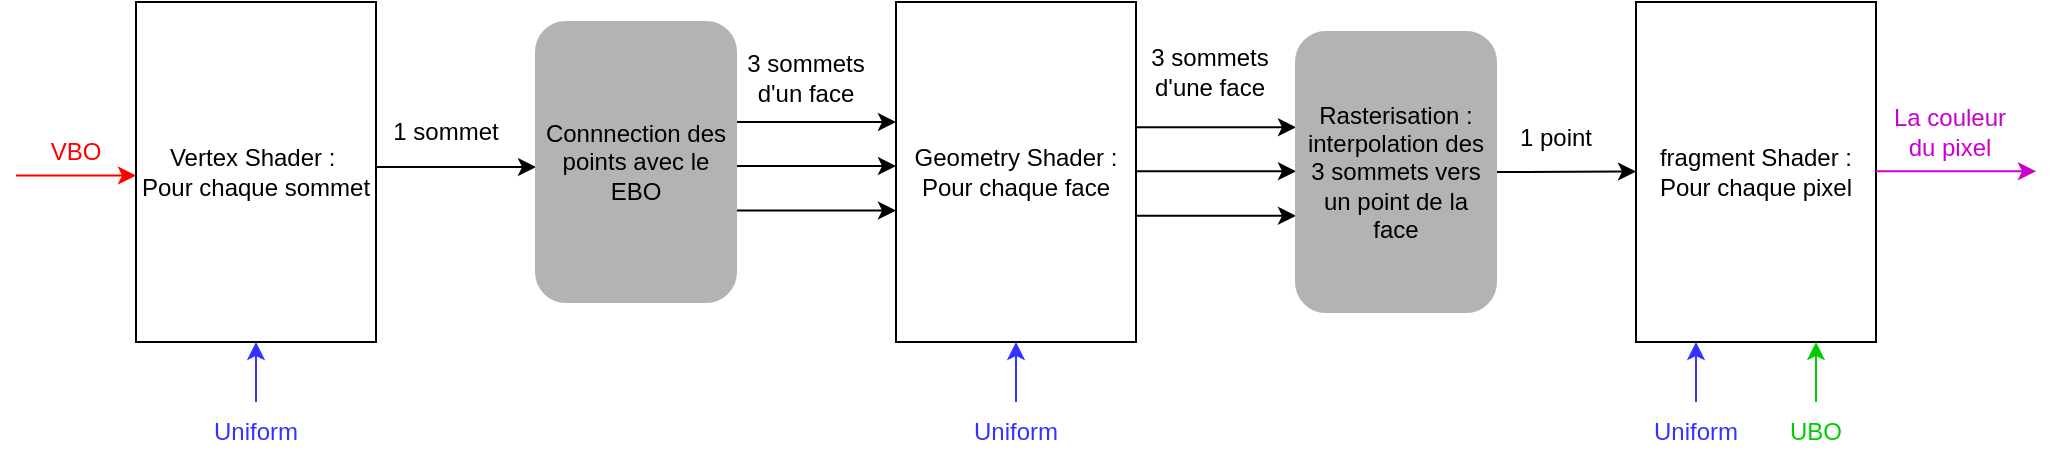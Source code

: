 <mxfile version="21.6.1" type="device">
  <diagram name="Page-1" id="LJhDoYM8GGtGKUL-O_BZ">
    <mxGraphModel dx="1150" dy="711" grid="1" gridSize="10" guides="1" tooltips="1" connect="1" arrows="1" fold="1" page="1" pageScale="1" pageWidth="1169" pageHeight="1654" math="0" shadow="0">
      <root>
        <mxCell id="0" />
        <mxCell id="1" parent="0" />
        <mxCell id="R9aIYXGMt73mxW7MGIt1-1" value="Vertex Shader :&amp;nbsp;&lt;br&gt;Pour chaque sommet" style="rounded=0;whiteSpace=wrap;html=1;" parent="1" vertex="1">
          <mxGeometry x="420" y="290" width="120" height="170" as="geometry" />
        </mxCell>
        <mxCell id="R9aIYXGMt73mxW7MGIt1-2" value="" style="endArrow=classic;html=1;rounded=0;fontColor=#FF0000;strokeColor=#FF0000;" parent="1" edge="1">
          <mxGeometry width="50" height="50" relative="1" as="geometry">
            <mxPoint x="360" y="376.76" as="sourcePoint" />
            <mxPoint x="420" y="376.76" as="targetPoint" />
          </mxGeometry>
        </mxCell>
        <mxCell id="R9aIYXGMt73mxW7MGIt1-3" value="VBO" style="text;html=1;strokeColor=none;fillColor=none;align=center;verticalAlign=middle;whiteSpace=wrap;rounded=0;fontColor=#FF0000;" parent="1" vertex="1">
          <mxGeometry x="360" y="350" width="60" height="30" as="geometry" />
        </mxCell>
        <mxCell id="R9aIYXGMt73mxW7MGIt1-4" value="Uniform" style="text;html=1;strokeColor=none;fillColor=none;align=center;verticalAlign=middle;whiteSpace=wrap;rounded=0;fontColor=#3333FF;" parent="1" vertex="1">
          <mxGeometry x="450" y="490" width="60" height="30" as="geometry" />
        </mxCell>
        <mxCell id="R9aIYXGMt73mxW7MGIt1-5" value="" style="endArrow=classic;html=1;rounded=0;fontColor=#FF0000;strokeColor=#3333FF;" parent="1" edge="1">
          <mxGeometry width="50" height="50" relative="1" as="geometry">
            <mxPoint x="480" y="490" as="sourcePoint" />
            <mxPoint x="480" y="460" as="targetPoint" />
          </mxGeometry>
        </mxCell>
        <mxCell id="R9aIYXGMt73mxW7MGIt1-12" value="" style="endArrow=classic;html=1;rounded=0;" parent="1" edge="1">
          <mxGeometry width="50" height="50" relative="1" as="geometry">
            <mxPoint x="540" y="372.5" as="sourcePoint" />
            <mxPoint x="620" y="372.5" as="targetPoint" />
          </mxGeometry>
        </mxCell>
        <mxCell id="j9u7WpE4ALorNl15ndxJ-19" value="Geometry Shader :&lt;br&gt;Pour chaque face" style="rounded=0;whiteSpace=wrap;html=1;" parent="1" vertex="1">
          <mxGeometry x="800" y="290" width="120" height="170" as="geometry" />
        </mxCell>
        <mxCell id="j9u7WpE4ALorNl15ndxJ-35" value="" style="endArrow=classic;html=1;rounded=0;" parent="1" edge="1">
          <mxGeometry width="50" height="50" relative="1" as="geometry">
            <mxPoint x="720" y="350" as="sourcePoint" />
            <mxPoint x="800" y="350" as="targetPoint" />
          </mxGeometry>
        </mxCell>
        <mxCell id="j9u7WpE4ALorNl15ndxJ-36" value="" style="endArrow=classic;html=1;rounded=0;" parent="1" edge="1">
          <mxGeometry width="50" height="50" relative="1" as="geometry">
            <mxPoint x="720" y="372.02" as="sourcePoint" />
            <mxPoint x="800" y="372.02" as="targetPoint" />
          </mxGeometry>
        </mxCell>
        <mxCell id="j9u7WpE4ALorNl15ndxJ-37" value="" style="endArrow=classic;html=1;rounded=0;" parent="1" edge="1">
          <mxGeometry width="50" height="50" relative="1" as="geometry">
            <mxPoint x="720" y="394.26" as="sourcePoint" />
            <mxPoint x="800" y="394.26" as="targetPoint" />
          </mxGeometry>
        </mxCell>
        <mxCell id="j9u7WpE4ALorNl15ndxJ-38" value="3 sommets d&#39;un face" style="text;html=1;strokeColor=none;fillColor=none;align=center;verticalAlign=middle;whiteSpace=wrap;rounded=0;" parent="1" vertex="1">
          <mxGeometry x="720" y="312.5" width="70" height="30" as="geometry" />
        </mxCell>
        <mxCell id="j9u7WpE4ALorNl15ndxJ-39" value="" style="endArrow=classic;html=1;rounded=0;" parent="1" edge="1">
          <mxGeometry width="50" height="50" relative="1" as="geometry">
            <mxPoint x="920" y="352.63" as="sourcePoint" />
            <mxPoint x="1000" y="352.63" as="targetPoint" />
          </mxGeometry>
        </mxCell>
        <mxCell id="j9u7WpE4ALorNl15ndxJ-40" value="" style="endArrow=classic;html=1;rounded=0;" parent="1" edge="1">
          <mxGeometry width="50" height="50" relative="1" as="geometry">
            <mxPoint x="920" y="374.65" as="sourcePoint" />
            <mxPoint x="1000" y="374.65" as="targetPoint" />
          </mxGeometry>
        </mxCell>
        <mxCell id="j9u7WpE4ALorNl15ndxJ-41" value="" style="endArrow=classic;html=1;rounded=0;" parent="1" edge="1">
          <mxGeometry width="50" height="50" relative="1" as="geometry">
            <mxPoint x="920" y="396.89" as="sourcePoint" />
            <mxPoint x="1000" y="396.89" as="targetPoint" />
          </mxGeometry>
        </mxCell>
        <mxCell id="j9u7WpE4ALorNl15ndxJ-42" value="3 sommets d&#39;une face" style="text;html=1;strokeColor=none;fillColor=none;align=center;verticalAlign=middle;whiteSpace=wrap;rounded=0;" parent="1" vertex="1">
          <mxGeometry x="920" y="310" width="73.5" height="30" as="geometry" />
        </mxCell>
        <mxCell id="j9u7WpE4ALorNl15ndxJ-44" value="fragment Shader :&lt;br&gt;Pour chaque pixel" style="rounded=0;whiteSpace=wrap;html=1;" parent="1" vertex="1">
          <mxGeometry x="1170" y="290" width="120" height="170" as="geometry" />
        </mxCell>
        <mxCell id="j9u7WpE4ALorNl15ndxJ-46" value="" style="endArrow=classic;html=1;rounded=0;exitX=1;exitY=0.5;exitDx=0;exitDy=0;" parent="1" source="j9u7WpE4ALorNl15ndxJ-56" edge="1">
          <mxGeometry width="50" height="50" relative="1" as="geometry">
            <mxPoint x="1090" y="374.76" as="sourcePoint" />
            <mxPoint x="1170" y="374.76" as="targetPoint" />
          </mxGeometry>
        </mxCell>
        <mxCell id="j9u7WpE4ALorNl15ndxJ-48" value="1 point" style="text;html=1;strokeColor=none;fillColor=none;align=center;verticalAlign=middle;whiteSpace=wrap;rounded=0;" parent="1" vertex="1">
          <mxGeometry x="1100" y="342.5" width="60" height="30" as="geometry" />
        </mxCell>
        <mxCell id="j9u7WpE4ALorNl15ndxJ-50" value="" style="endArrow=classic;html=1;rounded=0;strokeColor=#CC00CC;" parent="1" edge="1">
          <mxGeometry width="50" height="50" relative="1" as="geometry">
            <mxPoint x="1290" y="374.65" as="sourcePoint" />
            <mxPoint x="1370" y="374.65" as="targetPoint" />
          </mxGeometry>
        </mxCell>
        <mxCell id="j9u7WpE4ALorNl15ndxJ-54" value="&lt;font color=&quot;#cc00cc&quot;&gt;La couleur du pixel&lt;/font&gt;" style="text;html=1;strokeColor=none;fillColor=none;align=center;verticalAlign=middle;whiteSpace=wrap;rounded=0;" parent="1" vertex="1">
          <mxGeometry x="1296.5" y="340" width="60" height="30" as="geometry" />
        </mxCell>
        <mxCell id="j9u7WpE4ALorNl15ndxJ-55" value="Connnection des points avec le EBO" style="rounded=1;whiteSpace=wrap;html=1;strokeColor=#B3B3B3;fillColor=#B3B3B3;" parent="1" vertex="1">
          <mxGeometry x="620" y="300" width="100" height="140" as="geometry" />
        </mxCell>
        <mxCell id="j9u7WpE4ALorNl15ndxJ-56" value="Rasterisation : interpolation des 3 sommets vers un point de la face" style="rounded=1;whiteSpace=wrap;html=1;strokeColor=#B3B3B3;fillColor=#B3B3B3;" parent="1" vertex="1">
          <mxGeometry x="1000" y="305" width="100" height="140" as="geometry" />
        </mxCell>
        <mxCell id="j9u7WpE4ALorNl15ndxJ-58" value="" style="endArrow=classic;html=1;rounded=0;fontColor=#FF0000;strokeColor=#3333FF;" parent="1" edge="1">
          <mxGeometry width="50" height="50" relative="1" as="geometry">
            <mxPoint x="1200" y="490" as="sourcePoint" />
            <mxPoint x="1200" y="460" as="targetPoint" />
          </mxGeometry>
        </mxCell>
        <mxCell id="j9u7WpE4ALorNl15ndxJ-59" value="Uniform" style="text;html=1;strokeColor=none;fillColor=none;align=center;verticalAlign=middle;whiteSpace=wrap;rounded=0;fontColor=#3333FF;" parent="1" vertex="1">
          <mxGeometry x="1170" y="490" width="60" height="30" as="geometry" />
        </mxCell>
        <mxCell id="j9u7WpE4ALorNl15ndxJ-60" value="" style="endArrow=classic;html=1;rounded=0;fontColor=#FF0000;strokeColor=#00CC00;" parent="1" edge="1">
          <mxGeometry width="50" height="50" relative="1" as="geometry">
            <mxPoint x="1260" y="490" as="sourcePoint" />
            <mxPoint x="1260" y="460" as="targetPoint" />
          </mxGeometry>
        </mxCell>
        <mxCell id="j9u7WpE4ALorNl15ndxJ-61" value="UBO" style="text;html=1;strokeColor=none;fillColor=none;align=center;verticalAlign=middle;whiteSpace=wrap;rounded=0;fontColor=#00CC00;" parent="1" vertex="1">
          <mxGeometry x="1230" y="490" width="60" height="30" as="geometry" />
        </mxCell>
        <mxCell id="j9u7WpE4ALorNl15ndxJ-63" value="1 sommet" style="text;html=1;strokeColor=none;fillColor=none;align=center;verticalAlign=middle;whiteSpace=wrap;rounded=0;" parent="1" vertex="1">
          <mxGeometry x="540" y="340" width="70" height="30" as="geometry" />
        </mxCell>
        <mxCell id="QuKwEfSqbMJJPCmrImBn-1" value="Uniform" style="text;html=1;strokeColor=none;fillColor=none;align=center;verticalAlign=middle;whiteSpace=wrap;rounded=0;fontColor=#3333FF;" vertex="1" parent="1">
          <mxGeometry x="830" y="490" width="60" height="30" as="geometry" />
        </mxCell>
        <mxCell id="QuKwEfSqbMJJPCmrImBn-2" value="" style="endArrow=classic;html=1;rounded=0;fontColor=#FF0000;strokeColor=#3333FF;" edge="1" parent="1">
          <mxGeometry width="50" height="50" relative="1" as="geometry">
            <mxPoint x="860" y="490" as="sourcePoint" />
            <mxPoint x="860" y="460" as="targetPoint" />
          </mxGeometry>
        </mxCell>
      </root>
    </mxGraphModel>
  </diagram>
</mxfile>
